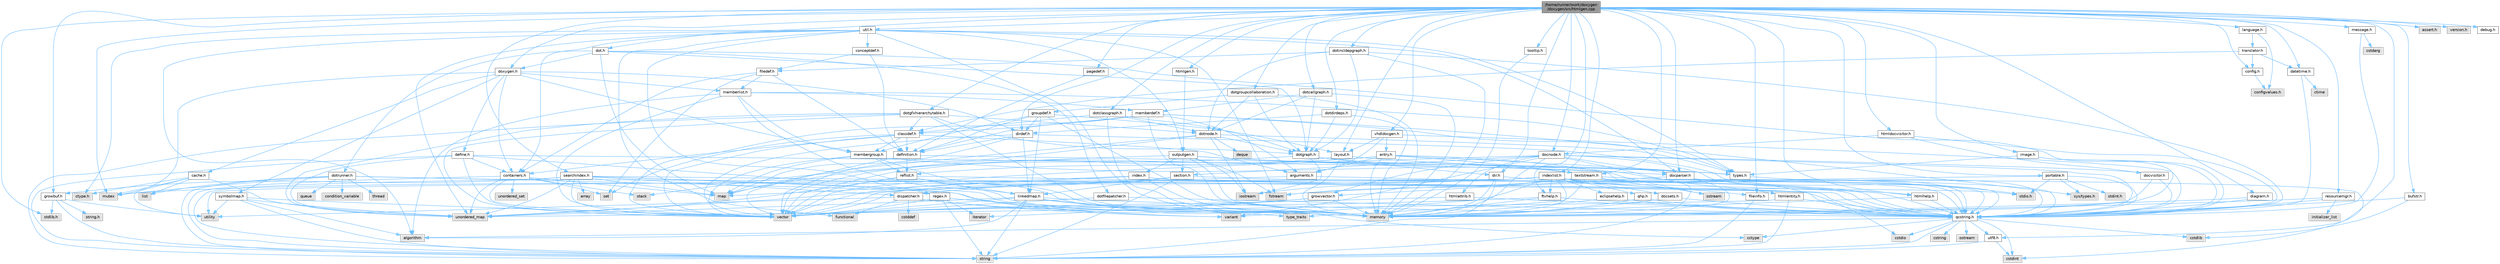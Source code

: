 digraph "/home/runner/work/doxygen/doxygen/src/htmlgen.cpp"
{
 // INTERACTIVE_SVG=YES
 // LATEX_PDF_SIZE
  bgcolor="transparent";
  edge [fontname=Helvetica,fontsize=10,labelfontname=Helvetica,labelfontsize=10];
  node [fontname=Helvetica,fontsize=10,shape=box,height=0.2,width=0.4];
  Node1 [label="/home/runner/work/doxygen\l/doxygen/src/htmlgen.cpp",height=0.2,width=0.4,color="gray40", fillcolor="grey60", style="filled", fontcolor="black",tooltip=" "];
  Node1 -> Node2 [color="steelblue1",style="solid"];
  Node2 [label="stdlib.h",height=0.2,width=0.4,color="grey60", fillcolor="#E0E0E0", style="filled",tooltip=" "];
  Node1 -> Node3 [color="steelblue1",style="solid"];
  Node3 [label="assert.h",height=0.2,width=0.4,color="grey60", fillcolor="#E0E0E0", style="filled",tooltip=" "];
  Node1 -> Node4 [color="steelblue1",style="solid"];
  Node4 [label="mutex",height=0.2,width=0.4,color="grey60", fillcolor="#E0E0E0", style="filled",tooltip=" "];
  Node1 -> Node5 [color="steelblue1",style="solid"];
  Node5 [label="message.h",height=0.2,width=0.4,color="grey40", fillcolor="white", style="filled",URL="$d2/d0d/message_8h.html",tooltip=" "];
  Node5 -> Node6 [color="steelblue1",style="solid"];
  Node6 [label="cstdarg",height=0.2,width=0.4,color="grey60", fillcolor="#E0E0E0", style="filled",tooltip=" "];
  Node5 -> Node7 [color="steelblue1",style="solid"];
  Node7 [label="qcstring.h",height=0.2,width=0.4,color="grey40", fillcolor="white", style="filled",URL="$d7/d5c/qcstring_8h.html",tooltip=" "];
  Node7 -> Node8 [color="steelblue1",style="solid"];
  Node8 [label="string",height=0.2,width=0.4,color="grey60", fillcolor="#E0E0E0", style="filled",tooltip=" "];
  Node7 -> Node9 [color="steelblue1",style="solid"];
  Node9 [label="algorithm",height=0.2,width=0.4,color="grey60", fillcolor="#E0E0E0", style="filled",tooltip=" "];
  Node7 -> Node10 [color="steelblue1",style="solid"];
  Node10 [label="cctype",height=0.2,width=0.4,color="grey60", fillcolor="#E0E0E0", style="filled",tooltip=" "];
  Node7 -> Node11 [color="steelblue1",style="solid"];
  Node11 [label="cstring",height=0.2,width=0.4,color="grey60", fillcolor="#E0E0E0", style="filled",tooltip=" "];
  Node7 -> Node12 [color="steelblue1",style="solid"];
  Node12 [label="cstdio",height=0.2,width=0.4,color="grey60", fillcolor="#E0E0E0", style="filled",tooltip=" "];
  Node7 -> Node13 [color="steelblue1",style="solid"];
  Node13 [label="cstdlib",height=0.2,width=0.4,color="grey60", fillcolor="#E0E0E0", style="filled",tooltip=" "];
  Node7 -> Node14 [color="steelblue1",style="solid"];
  Node14 [label="cstdint",height=0.2,width=0.4,color="grey60", fillcolor="#E0E0E0", style="filled",tooltip=" "];
  Node7 -> Node15 [color="steelblue1",style="solid"];
  Node15 [label="ostream",height=0.2,width=0.4,color="grey60", fillcolor="#E0E0E0", style="filled",tooltip=" "];
  Node7 -> Node16 [color="steelblue1",style="solid"];
  Node16 [label="utf8.h",height=0.2,width=0.4,color="grey40", fillcolor="white", style="filled",URL="$db/d7c/utf8_8h.html",tooltip="Various UTF8 related helper functions."];
  Node16 -> Node14 [color="steelblue1",style="solid"];
  Node16 -> Node8 [color="steelblue1",style="solid"];
  Node1 -> Node17 [color="steelblue1",style="solid"];
  Node17 [label="htmlgen.h",height=0.2,width=0.4,color="grey40", fillcolor="white", style="filled",URL="$d8/d56/htmlgen_8h.html",tooltip=" "];
  Node17 -> Node18 [color="steelblue1",style="solid"];
  Node18 [label="outputgen.h",height=0.2,width=0.4,color="grey40", fillcolor="white", style="filled",URL="$df/d06/outputgen_8h.html",tooltip=" "];
  Node18 -> Node19 [color="steelblue1",style="solid"];
  Node19 [label="memory",height=0.2,width=0.4,color="grey60", fillcolor="#E0E0E0", style="filled",tooltip=" "];
  Node18 -> Node20 [color="steelblue1",style="solid"];
  Node20 [label="stack",height=0.2,width=0.4,color="grey60", fillcolor="#E0E0E0", style="filled",tooltip=" "];
  Node18 -> Node21 [color="steelblue1",style="solid"];
  Node21 [label="iostream",height=0.2,width=0.4,color="grey60", fillcolor="#E0E0E0", style="filled",tooltip=" "];
  Node18 -> Node22 [color="steelblue1",style="solid"];
  Node22 [label="fstream",height=0.2,width=0.4,color="grey60", fillcolor="#E0E0E0", style="filled",tooltip=" "];
  Node18 -> Node23 [color="steelblue1",style="solid"];
  Node23 [label="types.h",height=0.2,width=0.4,color="grey40", fillcolor="white", style="filled",URL="$d9/d49/types_8h.html",tooltip="This file contains a number of basic enums and types."];
  Node23 -> Node7 [color="steelblue1",style="solid"];
  Node18 -> Node24 [color="steelblue1",style="solid"];
  Node24 [label="index.h",height=0.2,width=0.4,color="grey40", fillcolor="white", style="filled",URL="$d1/db5/index_8h.html",tooltip=" "];
  Node24 -> Node19 [color="steelblue1",style="solid"];
  Node24 -> Node25 [color="steelblue1",style="solid"];
  Node25 [label="vector",height=0.2,width=0.4,color="grey60", fillcolor="#E0E0E0", style="filled",tooltip=" "];
  Node24 -> Node26 [color="steelblue1",style="solid"];
  Node26 [label="map",height=0.2,width=0.4,color="grey60", fillcolor="#E0E0E0", style="filled",tooltip=" "];
  Node24 -> Node7 [color="steelblue1",style="solid"];
  Node18 -> Node27 [color="steelblue1",style="solid"];
  Node27 [label="section.h",height=0.2,width=0.4,color="grey40", fillcolor="white", style="filled",URL="$d1/d2a/section_8h.html",tooltip=" "];
  Node27 -> Node8 [color="steelblue1",style="solid"];
  Node27 -> Node28 [color="steelblue1",style="solid"];
  Node28 [label="unordered_map",height=0.2,width=0.4,color="grey60", fillcolor="#E0E0E0", style="filled",tooltip=" "];
  Node27 -> Node7 [color="steelblue1",style="solid"];
  Node27 -> Node29 [color="steelblue1",style="solid"];
  Node29 [label="linkedmap.h",height=0.2,width=0.4,color="grey40", fillcolor="white", style="filled",URL="$da/de1/linkedmap_8h.html",tooltip=" "];
  Node29 -> Node28 [color="steelblue1",style="solid"];
  Node29 -> Node25 [color="steelblue1",style="solid"];
  Node29 -> Node19 [color="steelblue1",style="solid"];
  Node29 -> Node8 [color="steelblue1",style="solid"];
  Node29 -> Node9 [color="steelblue1",style="solid"];
  Node29 -> Node10 [color="steelblue1",style="solid"];
  Node29 -> Node7 [color="steelblue1",style="solid"];
  Node18 -> Node30 [color="steelblue1",style="solid"];
  Node30 [label="textstream.h",height=0.2,width=0.4,color="grey40", fillcolor="white", style="filled",URL="$d4/d7d/textstream_8h.html",tooltip=" "];
  Node30 -> Node8 [color="steelblue1",style="solid"];
  Node30 -> Node21 [color="steelblue1",style="solid"];
  Node30 -> Node31 [color="steelblue1",style="solid"];
  Node31 [label="sstream",height=0.2,width=0.4,color="grey60", fillcolor="#E0E0E0", style="filled",tooltip=" "];
  Node30 -> Node14 [color="steelblue1",style="solid"];
  Node30 -> Node12 [color="steelblue1",style="solid"];
  Node30 -> Node22 [color="steelblue1",style="solid"];
  Node30 -> Node32 [color="steelblue1",style="solid"];
  Node32 [label="type_traits",height=0.2,width=0.4,color="grey60", fillcolor="#E0E0E0", style="filled",tooltip=" "];
  Node30 -> Node7 [color="steelblue1",style="solid"];
  Node18 -> Node33 [color="steelblue1",style="solid"];
  Node33 [label="docparser.h",height=0.2,width=0.4,color="grey40", fillcolor="white", style="filled",URL="$de/d9c/docparser_8h.html",tooltip=" "];
  Node33 -> Node34 [color="steelblue1",style="solid"];
  Node34 [label="stdio.h",height=0.2,width=0.4,color="grey60", fillcolor="#E0E0E0", style="filled",tooltip=" "];
  Node33 -> Node19 [color="steelblue1",style="solid"];
  Node33 -> Node7 [color="steelblue1",style="solid"];
  Node33 -> Node35 [color="steelblue1",style="solid"];
  Node35 [label="growvector.h",height=0.2,width=0.4,color="grey40", fillcolor="white", style="filled",URL="$d7/d50/growvector_8h.html",tooltip=" "];
  Node35 -> Node25 [color="steelblue1",style="solid"];
  Node35 -> Node19 [color="steelblue1",style="solid"];
  Node35 -> Node36 [color="steelblue1",style="solid"];
  Node36 [label="iterator",height=0.2,width=0.4,color="grey60", fillcolor="#E0E0E0", style="filled",tooltip=" "];
  Node1 -> Node37 [color="steelblue1",style="solid"];
  Node37 [label="config.h",height=0.2,width=0.4,color="grey40", fillcolor="white", style="filled",URL="$db/d16/config_8h.html",tooltip=" "];
  Node37 -> Node38 [color="steelblue1",style="solid"];
  Node38 [label="configvalues.h",height=0.2,width=0.4,color="grey60", fillcolor="#E0E0E0", style="filled",tooltip=" "];
  Node1 -> Node39 [color="steelblue1",style="solid"];
  Node39 [label="util.h",height=0.2,width=0.4,color="grey40", fillcolor="white", style="filled",URL="$d8/d3c/util_8h.html",tooltip="A bunch of utility functions."];
  Node39 -> Node19 [color="steelblue1",style="solid"];
  Node39 -> Node28 [color="steelblue1",style="solid"];
  Node39 -> Node9 [color="steelblue1",style="solid"];
  Node39 -> Node40 [color="steelblue1",style="solid"];
  Node40 [label="functional",height=0.2,width=0.4,color="grey60", fillcolor="#E0E0E0", style="filled",tooltip=" "];
  Node39 -> Node22 [color="steelblue1",style="solid"];
  Node39 -> Node41 [color="steelblue1",style="solid"];
  Node41 [label="ctype.h",height=0.2,width=0.4,color="grey60", fillcolor="#E0E0E0", style="filled",tooltip=" "];
  Node39 -> Node23 [color="steelblue1",style="solid"];
  Node39 -> Node33 [color="steelblue1",style="solid"];
  Node39 -> Node42 [color="steelblue1",style="solid"];
  Node42 [label="containers.h",height=0.2,width=0.4,color="grey40", fillcolor="white", style="filled",URL="$d5/d75/containers_8h.html",tooltip=" "];
  Node42 -> Node25 [color="steelblue1",style="solid"];
  Node42 -> Node8 [color="steelblue1",style="solid"];
  Node42 -> Node43 [color="steelblue1",style="solid"];
  Node43 [label="set",height=0.2,width=0.4,color="grey60", fillcolor="#E0E0E0", style="filled",tooltip=" "];
  Node42 -> Node26 [color="steelblue1",style="solid"];
  Node42 -> Node44 [color="steelblue1",style="solid"];
  Node44 [label="unordered_set",height=0.2,width=0.4,color="grey60", fillcolor="#E0E0E0", style="filled",tooltip=" "];
  Node42 -> Node28 [color="steelblue1",style="solid"];
  Node42 -> Node20 [color="steelblue1",style="solid"];
  Node39 -> Node18 [color="steelblue1",style="solid"];
  Node39 -> Node45 [color="steelblue1",style="solid"];
  Node45 [label="regex.h",height=0.2,width=0.4,color="grey40", fillcolor="white", style="filled",URL="$d1/d21/regex_8h.html",tooltip=" "];
  Node45 -> Node19 [color="steelblue1",style="solid"];
  Node45 -> Node8 [color="steelblue1",style="solid"];
  Node45 -> Node25 [color="steelblue1",style="solid"];
  Node45 -> Node36 [color="steelblue1",style="solid"];
  Node39 -> Node46 [color="steelblue1",style="solid"];
  Node46 [label="conceptdef.h",height=0.2,width=0.4,color="grey40", fillcolor="white", style="filled",URL="$da/df1/conceptdef_8h.html",tooltip=" "];
  Node46 -> Node47 [color="steelblue1",style="solid"];
  Node47 [label="definition.h",height=0.2,width=0.4,color="grey40", fillcolor="white", style="filled",URL="$df/da1/definition_8h.html",tooltip=" "];
  Node47 -> Node25 [color="steelblue1",style="solid"];
  Node47 -> Node23 [color="steelblue1",style="solid"];
  Node47 -> Node48 [color="steelblue1",style="solid"];
  Node48 [label="reflist.h",height=0.2,width=0.4,color="grey40", fillcolor="white", style="filled",URL="$d1/d02/reflist_8h.html",tooltip=" "];
  Node48 -> Node25 [color="steelblue1",style="solid"];
  Node48 -> Node28 [color="steelblue1",style="solid"];
  Node48 -> Node19 [color="steelblue1",style="solid"];
  Node48 -> Node7 [color="steelblue1",style="solid"];
  Node48 -> Node29 [color="steelblue1",style="solid"];
  Node46 -> Node49 [color="steelblue1",style="solid"];
  Node49 [label="filedef.h",height=0.2,width=0.4,color="grey40", fillcolor="white", style="filled",URL="$d4/d3a/filedef_8h.html",tooltip=" "];
  Node49 -> Node43 [color="steelblue1",style="solid"];
  Node49 -> Node47 [color="steelblue1",style="solid"];
  Node49 -> Node50 [color="steelblue1",style="solid"];
  Node50 [label="memberlist.h",height=0.2,width=0.4,color="grey40", fillcolor="white", style="filled",URL="$dd/d78/memberlist_8h.html",tooltip=" "];
  Node50 -> Node25 [color="steelblue1",style="solid"];
  Node50 -> Node9 [color="steelblue1",style="solid"];
  Node50 -> Node51 [color="steelblue1",style="solid"];
  Node51 [label="memberdef.h",height=0.2,width=0.4,color="grey40", fillcolor="white", style="filled",URL="$d4/d46/memberdef_8h.html",tooltip=" "];
  Node51 -> Node25 [color="steelblue1",style="solid"];
  Node51 -> Node19 [color="steelblue1",style="solid"];
  Node51 -> Node52 [color="steelblue1",style="solid"];
  Node52 [label="sys/types.h",height=0.2,width=0.4,color="grey60", fillcolor="#E0E0E0", style="filled",tooltip=" "];
  Node51 -> Node23 [color="steelblue1",style="solid"];
  Node51 -> Node47 [color="steelblue1",style="solid"];
  Node51 -> Node53 [color="steelblue1",style="solid"];
  Node53 [label="arguments.h",height=0.2,width=0.4,color="grey40", fillcolor="white", style="filled",URL="$df/d9b/arguments_8h.html",tooltip=" "];
  Node53 -> Node25 [color="steelblue1",style="solid"];
  Node53 -> Node7 [color="steelblue1",style="solid"];
  Node51 -> Node54 [color="steelblue1",style="solid"];
  Node54 [label="classdef.h",height=0.2,width=0.4,color="grey40", fillcolor="white", style="filled",URL="$d1/da6/classdef_8h.html",tooltip=" "];
  Node54 -> Node25 [color="steelblue1",style="solid"];
  Node54 -> Node43 [color="steelblue1",style="solid"];
  Node54 -> Node42 [color="steelblue1",style="solid"];
  Node54 -> Node47 [color="steelblue1",style="solid"];
  Node54 -> Node53 [color="steelblue1",style="solid"];
  Node54 -> Node55 [color="steelblue1",style="solid"];
  Node55 [label="membergroup.h",height=0.2,width=0.4,color="grey40", fillcolor="white", style="filled",URL="$d9/d11/membergroup_8h.html",tooltip=" "];
  Node55 -> Node25 [color="steelblue1",style="solid"];
  Node55 -> Node26 [color="steelblue1",style="solid"];
  Node55 -> Node19 [color="steelblue1",style="solid"];
  Node55 -> Node23 [color="steelblue1",style="solid"];
  Node55 -> Node48 [color="steelblue1",style="solid"];
  Node50 -> Node29 [color="steelblue1",style="solid"];
  Node50 -> Node23 [color="steelblue1",style="solid"];
  Node50 -> Node55 [color="steelblue1",style="solid"];
  Node49 -> Node42 [color="steelblue1",style="solid"];
  Node1 -> Node56 [color="steelblue1",style="solid"];
  Node56 [label="doxygen.h",height=0.2,width=0.4,color="grey40", fillcolor="white", style="filled",URL="$d1/da1/doxygen_8h.html",tooltip=" "];
  Node56 -> Node4 [color="steelblue1",style="solid"];
  Node56 -> Node42 [color="steelblue1",style="solid"];
  Node56 -> Node55 [color="steelblue1",style="solid"];
  Node56 -> Node57 [color="steelblue1",style="solid"];
  Node57 [label="dirdef.h",height=0.2,width=0.4,color="grey40", fillcolor="white", style="filled",URL="$d6/d15/dirdef_8h.html",tooltip=" "];
  Node57 -> Node25 [color="steelblue1",style="solid"];
  Node57 -> Node26 [color="steelblue1",style="solid"];
  Node57 -> Node7 [color="steelblue1",style="solid"];
  Node57 -> Node29 [color="steelblue1",style="solid"];
  Node57 -> Node47 [color="steelblue1",style="solid"];
  Node56 -> Node50 [color="steelblue1",style="solid"];
  Node56 -> Node58 [color="steelblue1",style="solid"];
  Node58 [label="define.h",height=0.2,width=0.4,color="grey40", fillcolor="white", style="filled",URL="$df/d67/define_8h.html",tooltip=" "];
  Node58 -> Node25 [color="steelblue1",style="solid"];
  Node58 -> Node19 [color="steelblue1",style="solid"];
  Node58 -> Node8 [color="steelblue1",style="solid"];
  Node58 -> Node28 [color="steelblue1",style="solid"];
  Node58 -> Node7 [color="steelblue1",style="solid"];
  Node58 -> Node42 [color="steelblue1",style="solid"];
  Node56 -> Node59 [color="steelblue1",style="solid"];
  Node59 [label="cache.h",height=0.2,width=0.4,color="grey40", fillcolor="white", style="filled",URL="$d3/d26/cache_8h.html",tooltip=" "];
  Node59 -> Node60 [color="steelblue1",style="solid"];
  Node60 [label="list",height=0.2,width=0.4,color="grey60", fillcolor="#E0E0E0", style="filled",tooltip=" "];
  Node59 -> Node28 [color="steelblue1",style="solid"];
  Node59 -> Node4 [color="steelblue1",style="solid"];
  Node59 -> Node61 [color="steelblue1",style="solid"];
  Node61 [label="utility",height=0.2,width=0.4,color="grey60", fillcolor="#E0E0E0", style="filled",tooltip=" "];
  Node59 -> Node41 [color="steelblue1",style="solid"];
  Node56 -> Node62 [color="steelblue1",style="solid"];
  Node62 [label="symbolmap.h",height=0.2,width=0.4,color="grey40", fillcolor="white", style="filled",URL="$d7/ddd/symbolmap_8h.html",tooltip=" "];
  Node62 -> Node9 [color="steelblue1",style="solid"];
  Node62 -> Node28 [color="steelblue1",style="solid"];
  Node62 -> Node25 [color="steelblue1",style="solid"];
  Node62 -> Node8 [color="steelblue1",style="solid"];
  Node62 -> Node61 [color="steelblue1",style="solid"];
  Node1 -> Node63 [color="steelblue1",style="solid"];
  Node63 [label="diagram.h",height=0.2,width=0.4,color="grey40", fillcolor="white", style="filled",URL="$d9/d1b/diagram_8h.html",tooltip=" "];
  Node63 -> Node19 [color="steelblue1",style="solid"];
  Node63 -> Node7 [color="steelblue1",style="solid"];
  Node1 -> Node64 [color="steelblue1",style="solid"];
  Node64 [label="version.h",height=0.2,width=0.4,color="grey60", fillcolor="#E0E0E0", style="filled",tooltip=" "];
  Node1 -> Node65 [color="steelblue1",style="solid"];
  Node65 [label="dot.h",height=0.2,width=0.4,color="grey40", fillcolor="white", style="filled",URL="$d6/d4a/dot_8h.html",tooltip=" "];
  Node65 -> Node26 [color="steelblue1",style="solid"];
  Node65 -> Node7 [color="steelblue1",style="solid"];
  Node65 -> Node66 [color="steelblue1",style="solid"];
  Node66 [label="dotgraph.h",height=0.2,width=0.4,color="grey40", fillcolor="white", style="filled",URL="$d0/daa/dotgraph_8h.html",tooltip=" "];
  Node66 -> Node21 [color="steelblue1",style="solid"];
  Node66 -> Node26 [color="steelblue1",style="solid"];
  Node66 -> Node7 [color="steelblue1",style="solid"];
  Node66 -> Node67 [color="steelblue1",style="solid"];
  Node67 [label="dir.h",height=0.2,width=0.4,color="grey40", fillcolor="white", style="filled",URL="$df/d9c/dir_8h.html",tooltip=" "];
  Node67 -> Node8 [color="steelblue1",style="solid"];
  Node67 -> Node19 [color="steelblue1",style="solid"];
  Node67 -> Node68 [color="steelblue1",style="solid"];
  Node68 [label="fileinfo.h",height=0.2,width=0.4,color="grey40", fillcolor="white", style="filled",URL="$df/d45/fileinfo_8h.html",tooltip=" "];
  Node68 -> Node8 [color="steelblue1",style="solid"];
  Node65 -> Node69 [color="steelblue1",style="solid"];
  Node69 [label="dotfilepatcher.h",height=0.2,width=0.4,color="grey40", fillcolor="white", style="filled",URL="$d3/d38/dotfilepatcher_8h.html",tooltip=" "];
  Node69 -> Node25 [color="steelblue1",style="solid"];
  Node69 -> Node7 [color="steelblue1",style="solid"];
  Node65 -> Node70 [color="steelblue1",style="solid"];
  Node70 [label="dotrunner.h",height=0.2,width=0.4,color="grey40", fillcolor="white", style="filled",URL="$d2/dd1/dotrunner_8h.html",tooltip=" "];
  Node70 -> Node8 [color="steelblue1",style="solid"];
  Node70 -> Node71 [color="steelblue1",style="solid"];
  Node71 [label="thread",height=0.2,width=0.4,color="grey60", fillcolor="#E0E0E0", style="filled",tooltip=" "];
  Node70 -> Node60 [color="steelblue1",style="solid"];
  Node70 -> Node72 [color="steelblue1",style="solid"];
  Node72 [label="queue",height=0.2,width=0.4,color="grey60", fillcolor="#E0E0E0", style="filled",tooltip=" "];
  Node70 -> Node4 [color="steelblue1",style="solid"];
  Node70 -> Node73 [color="steelblue1",style="solid"];
  Node73 [label="condition_variable",height=0.2,width=0.4,color="grey60", fillcolor="#E0E0E0", style="filled",tooltip=" "];
  Node70 -> Node19 [color="steelblue1",style="solid"];
  Node70 -> Node7 [color="steelblue1",style="solid"];
  Node65 -> Node56 [color="steelblue1",style="solid"];
  Node1 -> Node74 [color="steelblue1",style="solid"];
  Node74 [label="dotcallgraph.h",height=0.2,width=0.4,color="grey40", fillcolor="white", style="filled",URL="$dc/dcf/dotcallgraph_8h.html",tooltip=" "];
  Node74 -> Node19 [color="steelblue1",style="solid"];
  Node74 -> Node75 [color="steelblue1",style="solid"];
  Node75 [label="dotnode.h",height=0.2,width=0.4,color="grey40", fillcolor="white", style="filled",URL="$d8/d3b/dotnode_8h.html",tooltip=" "];
  Node75 -> Node25 [color="steelblue1",style="solid"];
  Node75 -> Node26 [color="steelblue1",style="solid"];
  Node75 -> Node76 [color="steelblue1",style="solid"];
  Node76 [label="deque",height=0.2,width=0.4,color="grey60", fillcolor="#E0E0E0", style="filled",tooltip=" "];
  Node75 -> Node21 [color="steelblue1",style="solid"];
  Node75 -> Node23 [color="steelblue1",style="solid"];
  Node75 -> Node66 [color="steelblue1",style="solid"];
  Node74 -> Node66 [color="steelblue1",style="solid"];
  Node74 -> Node51 [color="steelblue1",style="solid"];
  Node1 -> Node77 [color="steelblue1",style="solid"];
  Node77 [label="dotclassgraph.h",height=0.2,width=0.4,color="grey40", fillcolor="white", style="filled",URL="$d5/d04/dotclassgraph_8h.html",tooltip=" "];
  Node77 -> Node19 [color="steelblue1",style="solid"];
  Node77 -> Node54 [color="steelblue1",style="solid"];
  Node77 -> Node75 [color="steelblue1",style="solid"];
  Node77 -> Node66 [color="steelblue1",style="solid"];
  Node1 -> Node78 [color="steelblue1",style="solid"];
  Node78 [label="dotdirdeps.h",height=0.2,width=0.4,color="grey40", fillcolor="white", style="filled",URL="$d3/dcf/dotdirdeps_8h.html",tooltip=" "];
  Node78 -> Node19 [color="steelblue1",style="solid"];
  Node78 -> Node66 [color="steelblue1",style="solid"];
  Node78 -> Node57 [color="steelblue1",style="solid"];
  Node1 -> Node79 [color="steelblue1",style="solid"];
  Node79 [label="dotgfxhierarchytable.h",height=0.2,width=0.4,color="grey40", fillcolor="white", style="filled",URL="$d2/de7/dotgfxhierarchytable_8h.html",tooltip=" "];
  Node79 -> Node19 [color="steelblue1",style="solid"];
  Node79 -> Node8 [color="steelblue1",style="solid"];
  Node79 -> Node28 [color="steelblue1",style="solid"];
  Node79 -> Node25 [color="steelblue1",style="solid"];
  Node79 -> Node54 [color="steelblue1",style="solid"];
  Node79 -> Node66 [color="steelblue1",style="solid"];
  Node79 -> Node75 [color="steelblue1",style="solid"];
  Node1 -> Node80 [color="steelblue1",style="solid"];
  Node80 [label="dotgroupcollaboration.h",height=0.2,width=0.4,color="grey40", fillcolor="white", style="filled",URL="$d7/d99/dotgroupcollaboration_8h.html",tooltip=" "];
  Node80 -> Node19 [color="steelblue1",style="solid"];
  Node80 -> Node75 [color="steelblue1",style="solid"];
  Node80 -> Node66 [color="steelblue1",style="solid"];
  Node80 -> Node81 [color="steelblue1",style="solid"];
  Node81 [label="groupdef.h",height=0.2,width=0.4,color="grey40", fillcolor="white", style="filled",URL="$d1/de6/groupdef_8h.html",tooltip=" "];
  Node81 -> Node19 [color="steelblue1",style="solid"];
  Node81 -> Node47 [color="steelblue1",style="solid"];
  Node81 -> Node57 [color="steelblue1",style="solid"];
  Node81 -> Node82 [color="steelblue1",style="solid"];
  Node82 [label="layout.h",height=0.2,width=0.4,color="grey40", fillcolor="white", style="filled",URL="$db/d51/layout_8h.html",tooltip=" "];
  Node82 -> Node19 [color="steelblue1",style="solid"];
  Node82 -> Node25 [color="steelblue1",style="solid"];
  Node82 -> Node23 [color="steelblue1",style="solid"];
  Node81 -> Node55 [color="steelblue1",style="solid"];
  Node81 -> Node29 [color="steelblue1",style="solid"];
  Node1 -> Node83 [color="steelblue1",style="solid"];
  Node83 [label="dotincldepgraph.h",height=0.2,width=0.4,color="grey40", fillcolor="white", style="filled",URL="$dd/d8c/dotincldepgraph_8h.html",tooltip=" "];
  Node83 -> Node19 [color="steelblue1",style="solid"];
  Node83 -> Node7 [color="steelblue1",style="solid"];
  Node83 -> Node49 [color="steelblue1",style="solid"];
  Node83 -> Node75 [color="steelblue1",style="solid"];
  Node83 -> Node66 [color="steelblue1",style="solid"];
  Node1 -> Node84 [color="steelblue1",style="solid"];
  Node84 [label="language.h",height=0.2,width=0.4,color="grey40", fillcolor="white", style="filled",URL="$d8/dce/language_8h.html",tooltip=" "];
  Node84 -> Node85 [color="steelblue1",style="solid"];
  Node85 [label="translator.h",height=0.2,width=0.4,color="grey40", fillcolor="white", style="filled",URL="$d9/df1/translator_8h.html",tooltip=" "];
  Node85 -> Node54 [color="steelblue1",style="solid"];
  Node85 -> Node37 [color="steelblue1",style="solid"];
  Node85 -> Node86 [color="steelblue1",style="solid"];
  Node86 [label="datetime.h",height=0.2,width=0.4,color="grey40", fillcolor="white", style="filled",URL="$de/d1b/datetime_8h.html",tooltip=" "];
  Node86 -> Node87 [color="steelblue1",style="solid"];
  Node87 [label="ctime",height=0.2,width=0.4,color="grey60", fillcolor="#E0E0E0", style="filled",tooltip=" "];
  Node86 -> Node7 [color="steelblue1",style="solid"];
  Node84 -> Node38 [color="steelblue1",style="solid"];
  Node1 -> Node88 [color="steelblue1",style="solid"];
  Node88 [label="htmlhelp.h",height=0.2,width=0.4,color="grey40", fillcolor="white", style="filled",URL="$d8/dc3/htmlhelp_8h.html",tooltip=" "];
  Node88 -> Node19 [color="steelblue1",style="solid"];
  Node88 -> Node7 [color="steelblue1",style="solid"];
  Node1 -> Node33 [color="steelblue1",style="solid"];
  Node1 -> Node89 [color="steelblue1",style="solid"];
  Node89 [label="docnode.h",height=0.2,width=0.4,color="grey40", fillcolor="white", style="filled",URL="$de/d2b/docnode_8h.html",tooltip=" "];
  Node89 -> Node34 [color="steelblue1",style="solid"];
  Node89 -> Node25 [color="steelblue1",style="solid"];
  Node89 -> Node19 [color="steelblue1",style="solid"];
  Node89 -> Node90 [color="steelblue1",style="solid"];
  Node90 [label="variant",height=0.2,width=0.4,color="grey60", fillcolor="#E0E0E0", style="filled",tooltip=" "];
  Node89 -> Node7 [color="steelblue1",style="solid"];
  Node89 -> Node91 [color="steelblue1",style="solid"];
  Node91 [label="docvisitor.h",height=0.2,width=0.4,color="grey40", fillcolor="white", style="filled",URL="$d2/d3c/docvisitor_8h.html",tooltip=" "];
  Node91 -> Node19 [color="steelblue1",style="solid"];
  Node91 -> Node7 [color="steelblue1",style="solid"];
  Node89 -> Node33 [color="steelblue1",style="solid"];
  Node89 -> Node92 [color="steelblue1",style="solid"];
  Node92 [label="htmlattrib.h",height=0.2,width=0.4,color="grey40", fillcolor="white", style="filled",URL="$d0/d73/htmlattrib_8h.html",tooltip=" "];
  Node92 -> Node25 [color="steelblue1",style="solid"];
  Node92 -> Node7 [color="steelblue1",style="solid"];
  Node89 -> Node93 [color="steelblue1",style="solid"];
  Node93 [label="htmlentity.h",height=0.2,width=0.4,color="grey40", fillcolor="white", style="filled",URL="$db/dc6/htmlentity_8h.html",tooltip=" "];
  Node93 -> Node28 [color="steelblue1",style="solid"];
  Node93 -> Node8 [color="steelblue1",style="solid"];
  Node93 -> Node7 [color="steelblue1",style="solid"];
  Node89 -> Node35 [color="steelblue1",style="solid"];
  Node89 -> Node27 [color="steelblue1",style="solid"];
  Node1 -> Node94 [color="steelblue1",style="solid"];
  Node94 [label="htmldocvisitor.h",height=0.2,width=0.4,color="grey40", fillcolor="white", style="filled",URL="$d0/d71/htmldocvisitor_8h.html",tooltip=" "];
  Node94 -> Node91 [color="steelblue1",style="solid"];
  Node94 -> Node89 [color="steelblue1",style="solid"];
  Node94 -> Node7 [color="steelblue1",style="solid"];
  Node1 -> Node95 [color="steelblue1",style="solid"];
  Node95 [label="searchindex.h",height=0.2,width=0.4,color="grey40", fillcolor="white", style="filled",URL="$de/d07/searchindex_8h.html",tooltip="Web server based search engine."];
  Node95 -> Node19 [color="steelblue1",style="solid"];
  Node95 -> Node25 [color="steelblue1",style="solid"];
  Node95 -> Node26 [color="steelblue1",style="solid"];
  Node95 -> Node28 [color="steelblue1",style="solid"];
  Node95 -> Node8 [color="steelblue1",style="solid"];
  Node95 -> Node96 [color="steelblue1",style="solid"];
  Node96 [label="array",height=0.2,width=0.4,color="grey60", fillcolor="#E0E0E0", style="filled",tooltip=" "];
  Node95 -> Node90 [color="steelblue1",style="solid"];
  Node95 -> Node7 [color="steelblue1",style="solid"];
  Node95 -> Node97 [color="steelblue1",style="solid"];
  Node97 [label="growbuf.h",height=0.2,width=0.4,color="grey40", fillcolor="white", style="filled",URL="$dd/d72/growbuf_8h.html",tooltip=" "];
  Node97 -> Node61 [color="steelblue1",style="solid"];
  Node97 -> Node2 [color="steelblue1",style="solid"];
  Node97 -> Node98 [color="steelblue1",style="solid"];
  Node98 [label="string.h",height=0.2,width=0.4,color="grey60", fillcolor="#E0E0E0", style="filled",tooltip=" "];
  Node97 -> Node8 [color="steelblue1",style="solid"];
  Node95 -> Node99 [color="steelblue1",style="solid"];
  Node99 [label="dispatcher.h",height=0.2,width=0.4,color="grey40", fillcolor="white", style="filled",URL="$da/d73/dispatcher_8h.html",tooltip=" "];
  Node99 -> Node100 [color="steelblue1",style="solid"];
  Node100 [label="cstddef",height=0.2,width=0.4,color="grey60", fillcolor="#E0E0E0", style="filled",tooltip=" "];
  Node99 -> Node61 [color="steelblue1",style="solid"];
  Node99 -> Node40 [color="steelblue1",style="solid"];
  Node99 -> Node90 [color="steelblue1",style="solid"];
  Node99 -> Node32 [color="steelblue1",style="solid"];
  Node1 -> Node101 [color="steelblue1",style="solid"];
  Node101 [label="pagedef.h",height=0.2,width=0.4,color="grey40", fillcolor="white", style="filled",URL="$dd/d66/pagedef_8h.html",tooltip=" "];
  Node101 -> Node47 [color="steelblue1",style="solid"];
  Node1 -> Node102 [color="steelblue1",style="solid"];
  Node102 [label="debug.h",height=0.2,width=0.4,color="grey40", fillcolor="white", style="filled",URL="$db/d16/debug_8h.html",tooltip=" "];
  Node1 -> Node57 [color="steelblue1",style="solid"];
  Node1 -> Node103 [color="steelblue1",style="solid"];
  Node103 [label="vhdldocgen.h",height=0.2,width=0.4,color="grey40", fillcolor="white", style="filled",URL="$dd/dec/vhdldocgen_8h.html",tooltip=" "];
  Node103 -> Node7 [color="steelblue1",style="solid"];
  Node103 -> Node82 [color="steelblue1",style="solid"];
  Node103 -> Node53 [color="steelblue1",style="solid"];
  Node103 -> Node104 [color="steelblue1",style="solid"];
  Node104 [label="entry.h",height=0.2,width=0.4,color="grey40", fillcolor="white", style="filled",URL="$d1/dc6/entry_8h.html",tooltip=" "];
  Node104 -> Node25 [color="steelblue1",style="solid"];
  Node104 -> Node19 [color="steelblue1",style="solid"];
  Node104 -> Node31 [color="steelblue1",style="solid"];
  Node104 -> Node23 [color="steelblue1",style="solid"];
  Node104 -> Node53 [color="steelblue1",style="solid"];
  Node104 -> Node48 [color="steelblue1",style="solid"];
  Node104 -> Node30 [color="steelblue1",style="solid"];
  Node1 -> Node82 [color="steelblue1",style="solid"];
  Node1 -> Node105 [color="steelblue1",style="solid"];
  Node105 [label="image.h",height=0.2,width=0.4,color="grey40", fillcolor="white", style="filled",URL="$d5/db2/image_8h.html",tooltip=" "];
  Node105 -> Node19 [color="steelblue1",style="solid"];
  Node105 -> Node23 [color="steelblue1",style="solid"];
  Node105 -> Node7 [color="steelblue1",style="solid"];
  Node1 -> Node106 [color="steelblue1",style="solid"];
  Node106 [label="ftvhelp.h",height=0.2,width=0.4,color="grey40", fillcolor="white", style="filled",URL="$d2/d4a/ftvhelp_8h.html",tooltip=" "];
  Node106 -> Node19 [color="steelblue1",style="solid"];
  Node106 -> Node25 [color="steelblue1",style="solid"];
  Node106 -> Node7 [color="steelblue1",style="solid"];
  Node1 -> Node107 [color="steelblue1",style="solid"];
  Node107 [label="bufstr.h",height=0.2,width=0.4,color="grey40", fillcolor="white", style="filled",URL="$d4/de5/bufstr_8h.html",tooltip=" "];
  Node107 -> Node13 [color="steelblue1",style="solid"];
  Node107 -> Node7 [color="steelblue1",style="solid"];
  Node1 -> Node108 [color="steelblue1",style="solid"];
  Node108 [label="resourcemgr.h",height=0.2,width=0.4,color="grey40", fillcolor="white", style="filled",URL="$d6/d07/resourcemgr_8h.html",tooltip=" "];
  Node108 -> Node19 [color="steelblue1",style="solid"];
  Node108 -> Node109 [color="steelblue1",style="solid"];
  Node109 [label="initializer_list",height=0.2,width=0.4,color="grey60", fillcolor="#E0E0E0", style="filled",tooltip=" "];
  Node108 -> Node7 [color="steelblue1",style="solid"];
  Node1 -> Node110 [color="steelblue1",style="solid"];
  Node110 [label="tooltip.h",height=0.2,width=0.4,color="grey40", fillcolor="white", style="filled",URL="$db/d83/tooltip_8h.html",tooltip=" "];
  Node110 -> Node19 [color="steelblue1",style="solid"];
  Node1 -> Node97 [color="steelblue1",style="solid"];
  Node1 -> Node68 [color="steelblue1",style="solid"];
  Node1 -> Node67 [color="steelblue1",style="solid"];
  Node1 -> Node16 [color="steelblue1",style="solid"];
  Node1 -> Node30 [color="steelblue1",style="solid"];
  Node1 -> Node111 [color="steelblue1",style="solid"];
  Node111 [label="indexlist.h",height=0.2,width=0.4,color="grey40", fillcolor="white", style="filled",URL="$d5/d61/indexlist_8h.html",tooltip=" "];
  Node111 -> Node61 [color="steelblue1",style="solid"];
  Node111 -> Node25 [color="steelblue1",style="solid"];
  Node111 -> Node19 [color="steelblue1",style="solid"];
  Node111 -> Node4 [color="steelblue1",style="solid"];
  Node111 -> Node90 [color="steelblue1",style="solid"];
  Node111 -> Node7 [color="steelblue1",style="solid"];
  Node111 -> Node99 [color="steelblue1",style="solid"];
  Node111 -> Node112 [color="steelblue1",style="solid"];
  Node112 [label="docsets.h",height=0.2,width=0.4,color="grey40", fillcolor="white", style="filled",URL="$d1/db2/docsets_8h.html",tooltip=" "];
  Node112 -> Node19 [color="steelblue1",style="solid"];
  Node112 -> Node7 [color="steelblue1",style="solid"];
  Node111 -> Node113 [color="steelblue1",style="solid"];
  Node113 [label="eclipsehelp.h",height=0.2,width=0.4,color="grey40", fillcolor="white", style="filled",URL="$db/d9e/eclipsehelp_8h.html",tooltip=" "];
  Node113 -> Node19 [color="steelblue1",style="solid"];
  Node113 -> Node7 [color="steelblue1",style="solid"];
  Node111 -> Node106 [color="steelblue1",style="solid"];
  Node111 -> Node88 [color="steelblue1",style="solid"];
  Node111 -> Node114 [color="steelblue1",style="solid"];
  Node114 [label="qhp.h",height=0.2,width=0.4,color="grey40", fillcolor="white", style="filled",URL="$dc/d20/qhp_8h.html",tooltip=" "];
  Node114 -> Node19 [color="steelblue1",style="solid"];
  Node114 -> Node7 [color="steelblue1",style="solid"];
  Node1 -> Node86 [color="steelblue1",style="solid"];
  Node1 -> Node115 [color="steelblue1",style="solid"];
  Node115 [label="portable.h",height=0.2,width=0.4,color="grey40", fillcolor="white", style="filled",URL="$d2/de2/portable_8h.html",tooltip="Portable versions of functions that are platform dependent."];
  Node115 -> Node34 [color="steelblue1",style="solid"];
  Node115 -> Node52 [color="steelblue1",style="solid"];
  Node115 -> Node116 [color="steelblue1",style="solid"];
  Node116 [label="stdint.h",height=0.2,width=0.4,color="grey60", fillcolor="#E0E0E0", style="filled",tooltip=" "];
  Node115 -> Node22 [color="steelblue1",style="solid"];
  Node115 -> Node7 [color="steelblue1",style="solid"];
}
